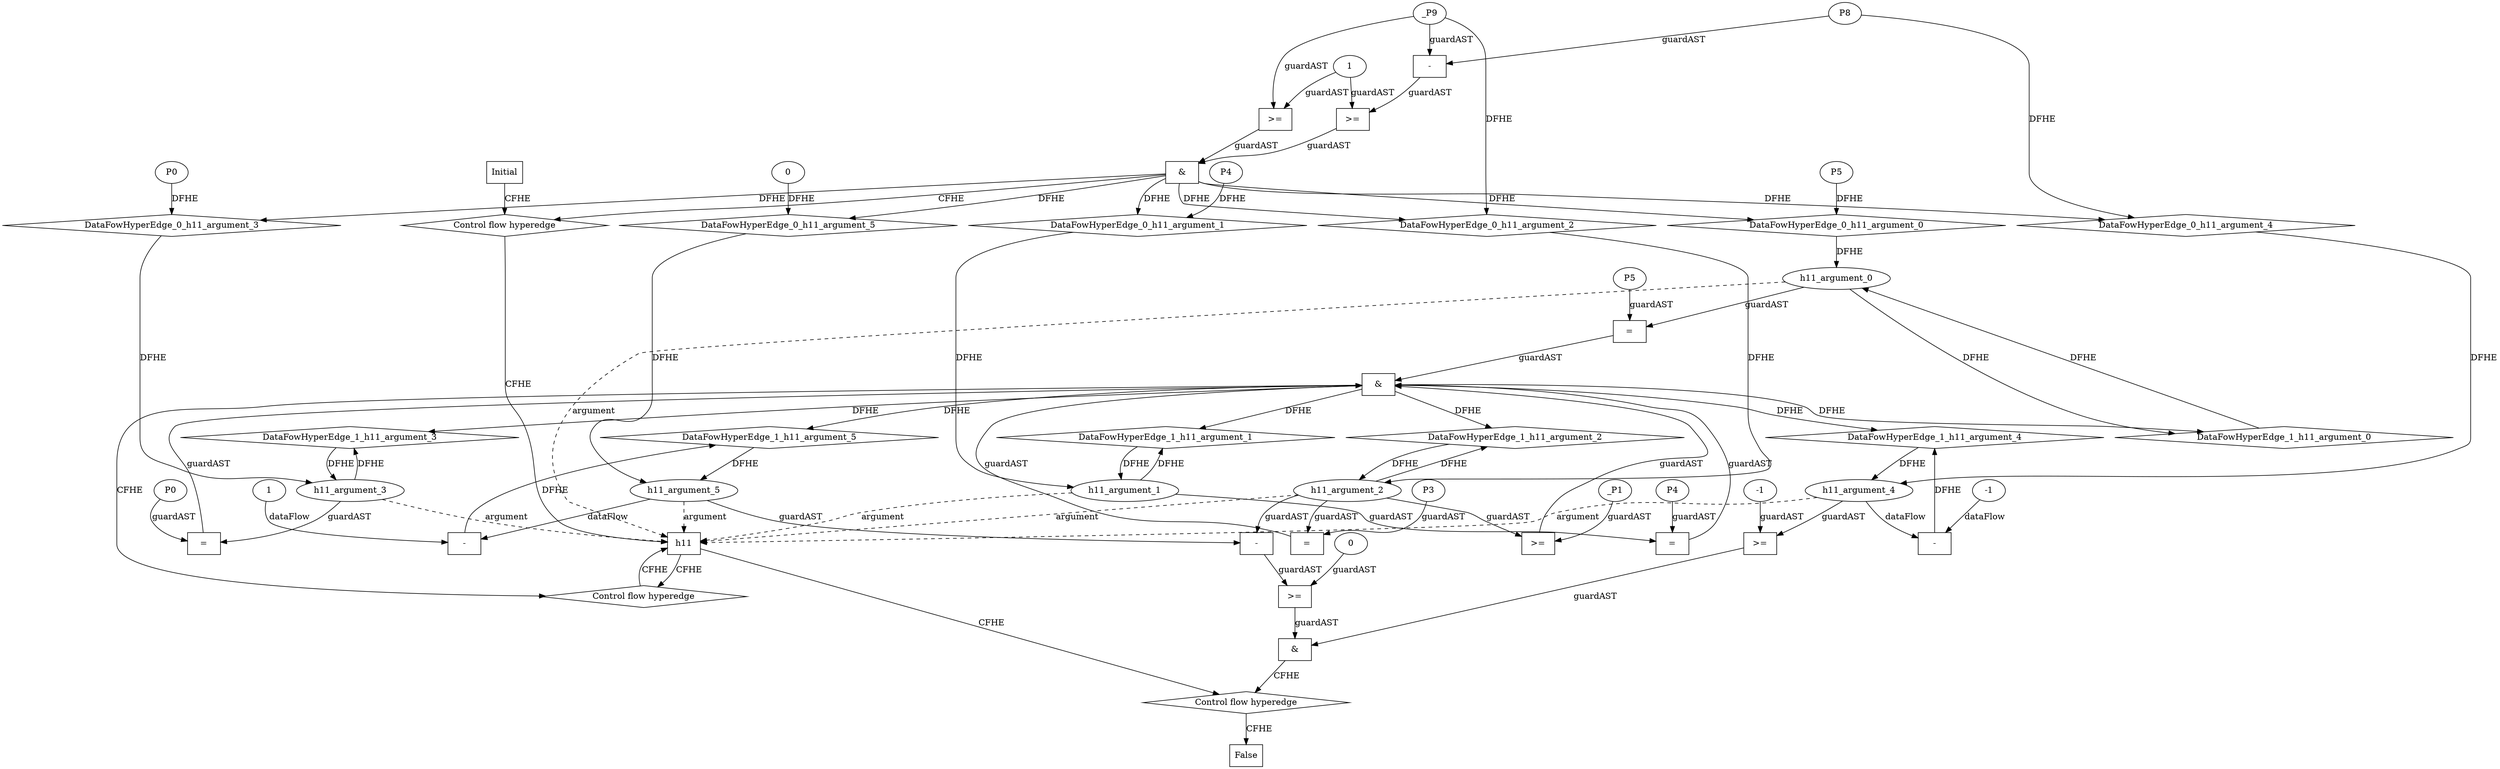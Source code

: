 // Horn Graph
digraph {
	"xxxh11___Initial_0xxxdataFlow_0_node_0" [label="_P9"  nodeName="xxxh11___Initial_0xxxdataFlow_0_node_0" class=symbolicConstant GNNNodeID=6]
	"xxxh11___Initial_0xxxdataFlow1_node_0" [label="0"  nodeName="xxxh11___Initial_0xxxdataFlow1_node_0" class=IdealInt GNNNodeID=7]
	"xxxh11___Initial_0xxxdataFlow2_node_0" [label="P0"  nodeName="xxxh11___Initial_0xxxdataFlow2_node_0" class=symbolicConstant GNNNodeID=8]
	"xxxh11___Initial_0xxxdataFlow3_node_0" [label="P5"  nodeName="xxxh11___Initial_0xxxdataFlow3_node_0" class=symbolicConstant GNNNodeID=9]
	"xxxh11___Initial_0xxxdataFlow4_node_0" [label="P4"  nodeName="xxxh11___Initial_0xxxdataFlow4_node_0" class=symbolicConstant GNNNodeID=10]
	"xxxh11___Initial_0xxxdataFlow5_node_0" [label="P8"  nodeName="xxxh11___Initial_0xxxdataFlow5_node_0" class=symbolicConstant GNNNodeID=11]
	"xxxh11___Initial_0xxxguard_0_node_0" [label=">="  nodeName="xxxh11___Initial_0xxxguard_0_node_0" class=Operator GNNNodeID=12 shape=rect]
	"xxxh11___Initial_0xxxguard_0_node_1" [label="-"  nodeName="xxxh11___Initial_0xxxguard_0_node_1" class=Operator GNNNodeID=13 shape=rect]
	"xxxh11___Initial_0xxxguard_0_node_4" [label="1"  nodeName="xxxh11___Initial_0xxxguard_0_node_4" class=IdealInt GNNNodeID=14]
		"xxxh11___Initial_0xxxguard_0_node_1" -> "xxxh11___Initial_0xxxguard_0_node_0" [ label="guardAST"]
		"xxxh11___Initial_0xxxguard_0_node_4" -> "xxxh11___Initial_0xxxguard_0_node_0" [ label="guardAST"]
		"xxxh11___Initial_0xxxdataFlow5_node_0" -> "xxxh11___Initial_0xxxguard_0_node_1" [ label="guardAST"]
		"xxxh11___Initial_0xxxdataFlow_0_node_0" -> "xxxh11___Initial_0xxxguard_0_node_1" [ label="guardAST"]
	"xxxh11___Initial_0xxxguard1_node_0" [label=">="  nodeName="xxxh11___Initial_0xxxguard1_node_0" class=Operator GNNNodeID=15 shape=rect]
		"xxxh11___Initial_0xxxdataFlow_0_node_0" -> "xxxh11___Initial_0xxxguard1_node_0" [ label="guardAST"]
		"xxxh11___Initial_0xxxguard_0_node_4" -> "xxxh11___Initial_0xxxguard1_node_0" [ label="guardAST"]
	"xxxh11___h11_1xxxdataFlow_0_node_0" [label="-"  nodeName="xxxh11___h11_1xxxdataFlow_0_node_0" class=Operator GNNNodeID=16 shape=rect]
	"xxxh11___h11_1xxxdataFlow_0_node_2" [label="1"  nodeName="xxxh11___h11_1xxxdataFlow_0_node_2" class=IdealInt GNNNodeID=17]
		"h11_argument_5" -> "xxxh11___h11_1xxxdataFlow_0_node_0" [ label="dataFlow"]
		"xxxh11___h11_1xxxdataFlow_0_node_2" -> "xxxh11___h11_1xxxdataFlow_0_node_0" [ label="dataFlow"]
	"xxxh11___h11_1xxxdataFlow1_node_0" [label="-"  nodeName="xxxh11___h11_1xxxdataFlow1_node_0" class=Operator GNNNodeID=18 shape=rect]
	"xxxh11___h11_1xxxdataFlow1_node_2" [label="-1"  nodeName="xxxh11___h11_1xxxdataFlow1_node_2" class=IdealInt GNNNodeID=19]
		"h11_argument_4" -> "xxxh11___h11_1xxxdataFlow1_node_0" [ label="dataFlow"]
		"xxxh11___h11_1xxxdataFlow1_node_2" -> "xxxh11___h11_1xxxdataFlow1_node_0" [ label="dataFlow"]
	"xxxh11___h11_1xxxguard_0_node_0" [label="="  nodeName="xxxh11___h11_1xxxguard_0_node_0" class=Operator GNNNodeID=20 shape=rect]
	"xxxh11___h11_1xxxguard_0_node_1" [label="P0"  nodeName="xxxh11___h11_1xxxguard_0_node_1" class=symbolicConstant GNNNodeID=21]
		"xxxh11___h11_1xxxguard_0_node_1" -> "xxxh11___h11_1xxxguard_0_node_0" [ label="guardAST"]
		"h11_argument_3" -> "xxxh11___h11_1xxxguard_0_node_0" [ label="guardAST"]
	"xxxh11___h11_1xxxguard1_node_0" [label="="  nodeName="xxxh11___h11_1xxxguard1_node_0" class=Operator GNNNodeID=22 shape=rect]
	"xxxh11___h11_1xxxguard1_node_1" [label="P3"  nodeName="xxxh11___h11_1xxxguard1_node_1" class=symbolicConstant GNNNodeID=23]
		"xxxh11___h11_1xxxguard1_node_1" -> "xxxh11___h11_1xxxguard1_node_0" [ label="guardAST"]
		"h11_argument_2" -> "xxxh11___h11_1xxxguard1_node_0" [ label="guardAST"]
	"xxxh11___h11_1xxxguard2_node_0" [label=">="  nodeName="xxxh11___h11_1xxxguard2_node_0" class=Operator GNNNodeID=24 shape=rect]
	"xxxh11___h11_1xxxguard2_node_2" [label="_P1"  nodeName="xxxh11___h11_1xxxguard2_node_2" class=symbolicConstant GNNNodeID=25]
		"h11_argument_2" -> "xxxh11___h11_1xxxguard2_node_0" [ label="guardAST"]
		"xxxh11___h11_1xxxguard2_node_2" -> "xxxh11___h11_1xxxguard2_node_0" [ label="guardAST"]
	"xxxh11___h11_1xxxguard3_node_0" [label="="  nodeName="xxxh11___h11_1xxxguard3_node_0" class=Operator GNNNodeID=26 shape=rect]
	"xxxh11___h11_1xxxguard3_node_1" [label="P5"  nodeName="xxxh11___h11_1xxxguard3_node_1" class=symbolicConstant GNNNodeID=27]
		"xxxh11___h11_1xxxguard3_node_1" -> "xxxh11___h11_1xxxguard3_node_0" [ label="guardAST"]
		"h11_argument_0" -> "xxxh11___h11_1xxxguard3_node_0" [ label="guardAST"]
	"xxxh11___h11_1xxxguard4_node_0" [label="="  nodeName="xxxh11___h11_1xxxguard4_node_0" class=Operator GNNNodeID=28 shape=rect]
	"xxxh11___h11_1xxxguard4_node_1" [label="P4"  nodeName="xxxh11___h11_1xxxguard4_node_1" class=symbolicConstant GNNNodeID=29]
		"xxxh11___h11_1xxxguard4_node_1" -> "xxxh11___h11_1xxxguard4_node_0" [ label="guardAST"]
		"h11_argument_1" -> "xxxh11___h11_1xxxguard4_node_0" [ label="guardAST"]
	"xxxFALSE___h11_2xxxguard_0_node_0" [label=">="  nodeName="xxxFALSE___h11_2xxxguard_0_node_0" class=Operator GNNNodeID=30 shape=rect]
	"xxxFALSE___h11_2xxxguard_0_node_1" [label="-1"  nodeName="xxxFALSE___h11_2xxxguard_0_node_1" class=IdealInt GNNNodeID=31]
		"xxxFALSE___h11_2xxxguard_0_node_1" -> "xxxFALSE___h11_2xxxguard_0_node_0" [ label="guardAST"]
		"h11_argument_4" -> "xxxFALSE___h11_2xxxguard_0_node_0" [ label="guardAST"]
	"xxxFALSE___h11_2xxxguard1_node_0" [label=">="  nodeName="xxxFALSE___h11_2xxxguard1_node_0" class=Operator GNNNodeID=32 shape=rect]
	"xxxFALSE___h11_2xxxguard1_node_1" [label="0"  nodeName="xxxFALSE___h11_2xxxguard1_node_1" class=IdealInt GNNNodeID=33]
	"xxxFALSE___h11_2xxxguard1_node_2" [label="-"  nodeName="xxxFALSE___h11_2xxxguard1_node_2" class=Operator GNNNodeID=34 shape=rect]
		"xxxFALSE___h11_2xxxguard1_node_1" -> "xxxFALSE___h11_2xxxguard1_node_0" [ label="guardAST"]
		"xxxFALSE___h11_2xxxguard1_node_2" -> "xxxFALSE___h11_2xxxguard1_node_0" [ label="guardAST"]
		"h11_argument_2" -> "xxxFALSE___h11_2xxxguard1_node_2" [ label="guardAST"]
		"h11_argument_5" -> "xxxFALSE___h11_2xxxguard1_node_2" [ label="guardAST"]
	"h11" [label="h11"  nodeName="h11" class=CONTROL GNNNodeID=35 shape="rect"]
	"FALSE" [label="False"  nodeName=False class=CONTROL GNNNodeID=36 shape="rect"]
	"Initial" [label="Initial"  nodeName=Initial class=CONTROL GNNNodeID=37 shape="rect"]
	"ControlFowHyperEdge_0" [label="Control flow hyperedge"  hyperEdgeNodeID=0 nodeName=ControlFowHyperEdge_0 class=controlFlowHyperEdge shape="diamond"]
		"Initial" -> ControlFowHyperEdge_0 [ label="CFHE"]
		"ControlFowHyperEdge_0" -> "h11" [ label="CFHE"]
	"ControlFowHyperEdge_1" [label="Control flow hyperedge"  hyperEdgeNodeID=1 nodeName=ControlFowHyperEdge_1 class=controlFlowHyperEdge shape="diamond"]
		"h11" -> ControlFowHyperEdge_1 [ label="CFHE"]
		"ControlFowHyperEdge_1" -> "h11" [ label="CFHE"]
	"ControlFowHyperEdge_2" [label="Control flow hyperedge"  hyperEdgeNodeID=2 nodeName=ControlFowHyperEdge_2 class=controlFlowHyperEdge shape="diamond"]
		"h11" -> ControlFowHyperEdge_2 [ label="CFHE"]
		"ControlFowHyperEdge_2" -> "FALSE" [ label="CFHE"]
	"h11_argument_0" [label="h11_argument_0"  nodeName=argument0 class=argument shape=oval GNNNodeID=38 head="h11"]
		"h11_argument_0" -> "h11" [ label="argument" style=dashed]
	"h11_argument_1" [label="h11_argument_1"  nodeName=argument1 class=argument shape=oval GNNNodeID=38 head="h11"]
		"h11_argument_1" -> "h11" [ label="argument" style=dashed]
	"h11_argument_2" [label="h11_argument_2"  nodeName=argument2 class=argument shape=oval GNNNodeID=38 head="h11"]
		"h11_argument_2" -> "h11" [ label="argument" style=dashed]
	"h11_argument_3" [label="h11_argument_3"  nodeName=argument3 class=argument shape=oval GNNNodeID=38 head="h11"]
		"h11_argument_3" -> "h11" [ label="argument" style=dashed]
	"h11_argument_4" [label="h11_argument_4"  nodeName=argument4 class=argument shape=oval GNNNodeID=38 head="h11"]
		"h11_argument_4" -> "h11" [ label="argument" style=dashed]
	"h11_argument_5" [label="h11_argument_5"  nodeName=argument5 class=argument shape=oval GNNNodeID=38 head="h11"]
		"h11_argument_5" -> "h11" [ label="argument" style=dashed]
	"xxxh11___Initial_0xxx_and" [label="&"  andName="xxxh11___Initial_0xxx_and" class=Operator shape=rect]
		"xxxh11___Initial_0xxxguard_0_node_0" -> "xxxh11___Initial_0xxx_and" [ label="guardAST"]
		"xxxh11___Initial_0xxxguard1_node_0" -> "xxxh11___Initial_0xxx_and" [ label="guardAST"]
		"xxxh11___Initial_0xxx_and" -> "ControlFowHyperEdge_0" [ label="CFHE"]
	"xxxh11___h11_1xxx_and" [label="&"  andName="xxxh11___h11_1xxx_and" class=Operator shape=rect]
		"xxxh11___h11_1xxxguard1_node_0" -> "xxxh11___h11_1xxx_and" [ label="guardAST"]
		"xxxh11___h11_1xxxguard2_node_0" -> "xxxh11___h11_1xxx_and" [ label="guardAST"]
		"xxxh11___h11_1xxxguard3_node_0" -> "xxxh11___h11_1xxx_and" [ label="guardAST"]
		"xxxh11___h11_1xxxguard4_node_0" -> "xxxh11___h11_1xxx_and" [ label="guardAST"]
		"xxxh11___h11_1xxxguard_0_node_0" -> "xxxh11___h11_1xxx_and" [ label="guardAST"]
		"xxxh11___h11_1xxx_and" -> "ControlFowHyperEdge_1" [ label="CFHE"]
	"xxxFALSE___h11_2xxx_and" [label="&"  andName="xxxFALSE___h11_2xxx_and" class=Operator shape=rect]
		"xxxFALSE___h11_2xxxguard_0_node_0" -> "xxxFALSE___h11_2xxx_and" [ label="guardAST"]
		"xxxFALSE___h11_2xxxguard1_node_0" -> "xxxFALSE___h11_2xxx_and" [ label="guardAST"]
		"xxxFALSE___h11_2xxx_and" -> "ControlFowHyperEdge_2" [ label="CFHE"]
		"h11_argument_0" -> "DataFowHyperEdge_1_h11_argument_0" [ label="DFHE"]
	"DataFowHyperEdge_1_h11_argument_0" [label="DataFowHyperEdge_1_h11_argument_0"  nodeName="DataFowHyperEdge_1_h11_argument_0" class=DataFlowHyperedge shape=diamond]
		"DataFowHyperEdge_1_h11_argument_0" -> "h11_argument_0" [ label="DFHE"]
		"xxxh11___h11_1xxx_and" -> "DataFowHyperEdge_1_h11_argument_0" [ label="DFHE"]
		"h11_argument_1" -> "DataFowHyperEdge_1_h11_argument_1" [ label="DFHE"]
	"DataFowHyperEdge_1_h11_argument_1" [label="DataFowHyperEdge_1_h11_argument_1"  nodeName="DataFowHyperEdge_1_h11_argument_1" class=DataFlowHyperedge shape=diamond]
		"DataFowHyperEdge_1_h11_argument_1" -> "h11_argument_1" [ label="DFHE"]
		"xxxh11___h11_1xxx_and" -> "DataFowHyperEdge_1_h11_argument_1" [ label="DFHE"]
		"h11_argument_2" -> "DataFowHyperEdge_1_h11_argument_2" [ label="DFHE"]
	"DataFowHyperEdge_1_h11_argument_2" [label="DataFowHyperEdge_1_h11_argument_2"  nodeName="DataFowHyperEdge_1_h11_argument_2" class=DataFlowHyperedge shape=diamond]
		"DataFowHyperEdge_1_h11_argument_2" -> "h11_argument_2" [ label="DFHE"]
		"xxxh11___h11_1xxx_and" -> "DataFowHyperEdge_1_h11_argument_2" [ label="DFHE"]
		"h11_argument_3" -> "DataFowHyperEdge_1_h11_argument_3" [ label="DFHE"]
	"DataFowHyperEdge_1_h11_argument_3" [label="DataFowHyperEdge_1_h11_argument_3"  nodeName="DataFowHyperEdge_1_h11_argument_3" class=DataFlowHyperedge shape=diamond]
		"DataFowHyperEdge_1_h11_argument_3" -> "h11_argument_3" [ label="DFHE"]
		"xxxh11___h11_1xxx_and" -> "DataFowHyperEdge_1_h11_argument_3" [ label="DFHE"]
	"DataFowHyperEdge_0_h11_argument_0" [label="DataFowHyperEdge_0_h11_argument_0"  nodeName="DataFowHyperEdge_0_h11_argument_0" class=DataFlowHyperedge shape=diamond]
		"DataFowHyperEdge_0_h11_argument_0" -> "h11_argument_0" [ label="DFHE"]
		"xxxh11___Initial_0xxx_and" -> "DataFowHyperEdge_0_h11_argument_0" [ label="DFHE"]
		"xxxh11___Initial_0xxxdataFlow3_node_0" -> "DataFowHyperEdge_0_h11_argument_0" [ label="DFHE"]
	"DataFowHyperEdge_0_h11_argument_1" [label="DataFowHyperEdge_0_h11_argument_1"  nodeName="DataFowHyperEdge_0_h11_argument_1" class=DataFlowHyperedge shape=diamond]
		"DataFowHyperEdge_0_h11_argument_1" -> "h11_argument_1" [ label="DFHE"]
		"xxxh11___Initial_0xxx_and" -> "DataFowHyperEdge_0_h11_argument_1" [ label="DFHE"]
		"xxxh11___Initial_0xxxdataFlow4_node_0" -> "DataFowHyperEdge_0_h11_argument_1" [ label="DFHE"]
	"DataFowHyperEdge_0_h11_argument_2" [label="DataFowHyperEdge_0_h11_argument_2"  nodeName="DataFowHyperEdge_0_h11_argument_2" class=DataFlowHyperedge shape=diamond]
		"DataFowHyperEdge_0_h11_argument_2" -> "h11_argument_2" [ label="DFHE"]
		"xxxh11___Initial_0xxx_and" -> "DataFowHyperEdge_0_h11_argument_2" [ label="DFHE"]
		"xxxh11___Initial_0xxxdataFlow_0_node_0" -> "DataFowHyperEdge_0_h11_argument_2" [ label="DFHE"]
	"DataFowHyperEdge_0_h11_argument_3" [label="DataFowHyperEdge_0_h11_argument_3"  nodeName="DataFowHyperEdge_0_h11_argument_3" class=DataFlowHyperedge shape=diamond]
		"DataFowHyperEdge_0_h11_argument_3" -> "h11_argument_3" [ label="DFHE"]
		"xxxh11___Initial_0xxx_and" -> "DataFowHyperEdge_0_h11_argument_3" [ label="DFHE"]
		"xxxh11___Initial_0xxxdataFlow2_node_0" -> "DataFowHyperEdge_0_h11_argument_3" [ label="DFHE"]
	"DataFowHyperEdge_0_h11_argument_4" [label="DataFowHyperEdge_0_h11_argument_4"  nodeName="DataFowHyperEdge_0_h11_argument_4" class=DataFlowHyperedge shape=diamond]
		"DataFowHyperEdge_0_h11_argument_4" -> "h11_argument_4" [ label="DFHE"]
		"xxxh11___Initial_0xxx_and" -> "DataFowHyperEdge_0_h11_argument_4" [ label="DFHE"]
		"xxxh11___Initial_0xxxdataFlow5_node_0" -> "DataFowHyperEdge_0_h11_argument_4" [ label="DFHE"]
	"DataFowHyperEdge_0_h11_argument_5" [label="DataFowHyperEdge_0_h11_argument_5"  nodeName="DataFowHyperEdge_0_h11_argument_5" class=DataFlowHyperedge shape=diamond]
		"DataFowHyperEdge_0_h11_argument_5" -> "h11_argument_5" [ label="DFHE"]
		"xxxh11___Initial_0xxx_and" -> "DataFowHyperEdge_0_h11_argument_5" [ label="DFHE"]
		"xxxh11___Initial_0xxxdataFlow1_node_0" -> "DataFowHyperEdge_0_h11_argument_5" [ label="DFHE"]
	"DataFowHyperEdge_1_h11_argument_4" [label="DataFowHyperEdge_1_h11_argument_4"  nodeName="DataFowHyperEdge_1_h11_argument_4" class=DataFlowHyperedge shape=diamond]
		"DataFowHyperEdge_1_h11_argument_4" -> "h11_argument_4" [ label="DFHE"]
		"xxxh11___h11_1xxx_and" -> "DataFowHyperEdge_1_h11_argument_4" [ label="DFHE"]
		"xxxh11___h11_1xxxdataFlow1_node_0" -> "DataFowHyperEdge_1_h11_argument_4" [ label="DFHE"]
	"DataFowHyperEdge_1_h11_argument_5" [label="DataFowHyperEdge_1_h11_argument_5"  nodeName="DataFowHyperEdge_1_h11_argument_5" class=DataFlowHyperedge shape=diamond]
		"DataFowHyperEdge_1_h11_argument_5" -> "h11_argument_5" [ label="DFHE"]
		"xxxh11___h11_1xxx_and" -> "DataFowHyperEdge_1_h11_argument_5" [ label="DFHE"]
		"xxxh11___h11_1xxxdataFlow_0_node_0" -> "DataFowHyperEdge_1_h11_argument_5" [ label="DFHE"]
}
